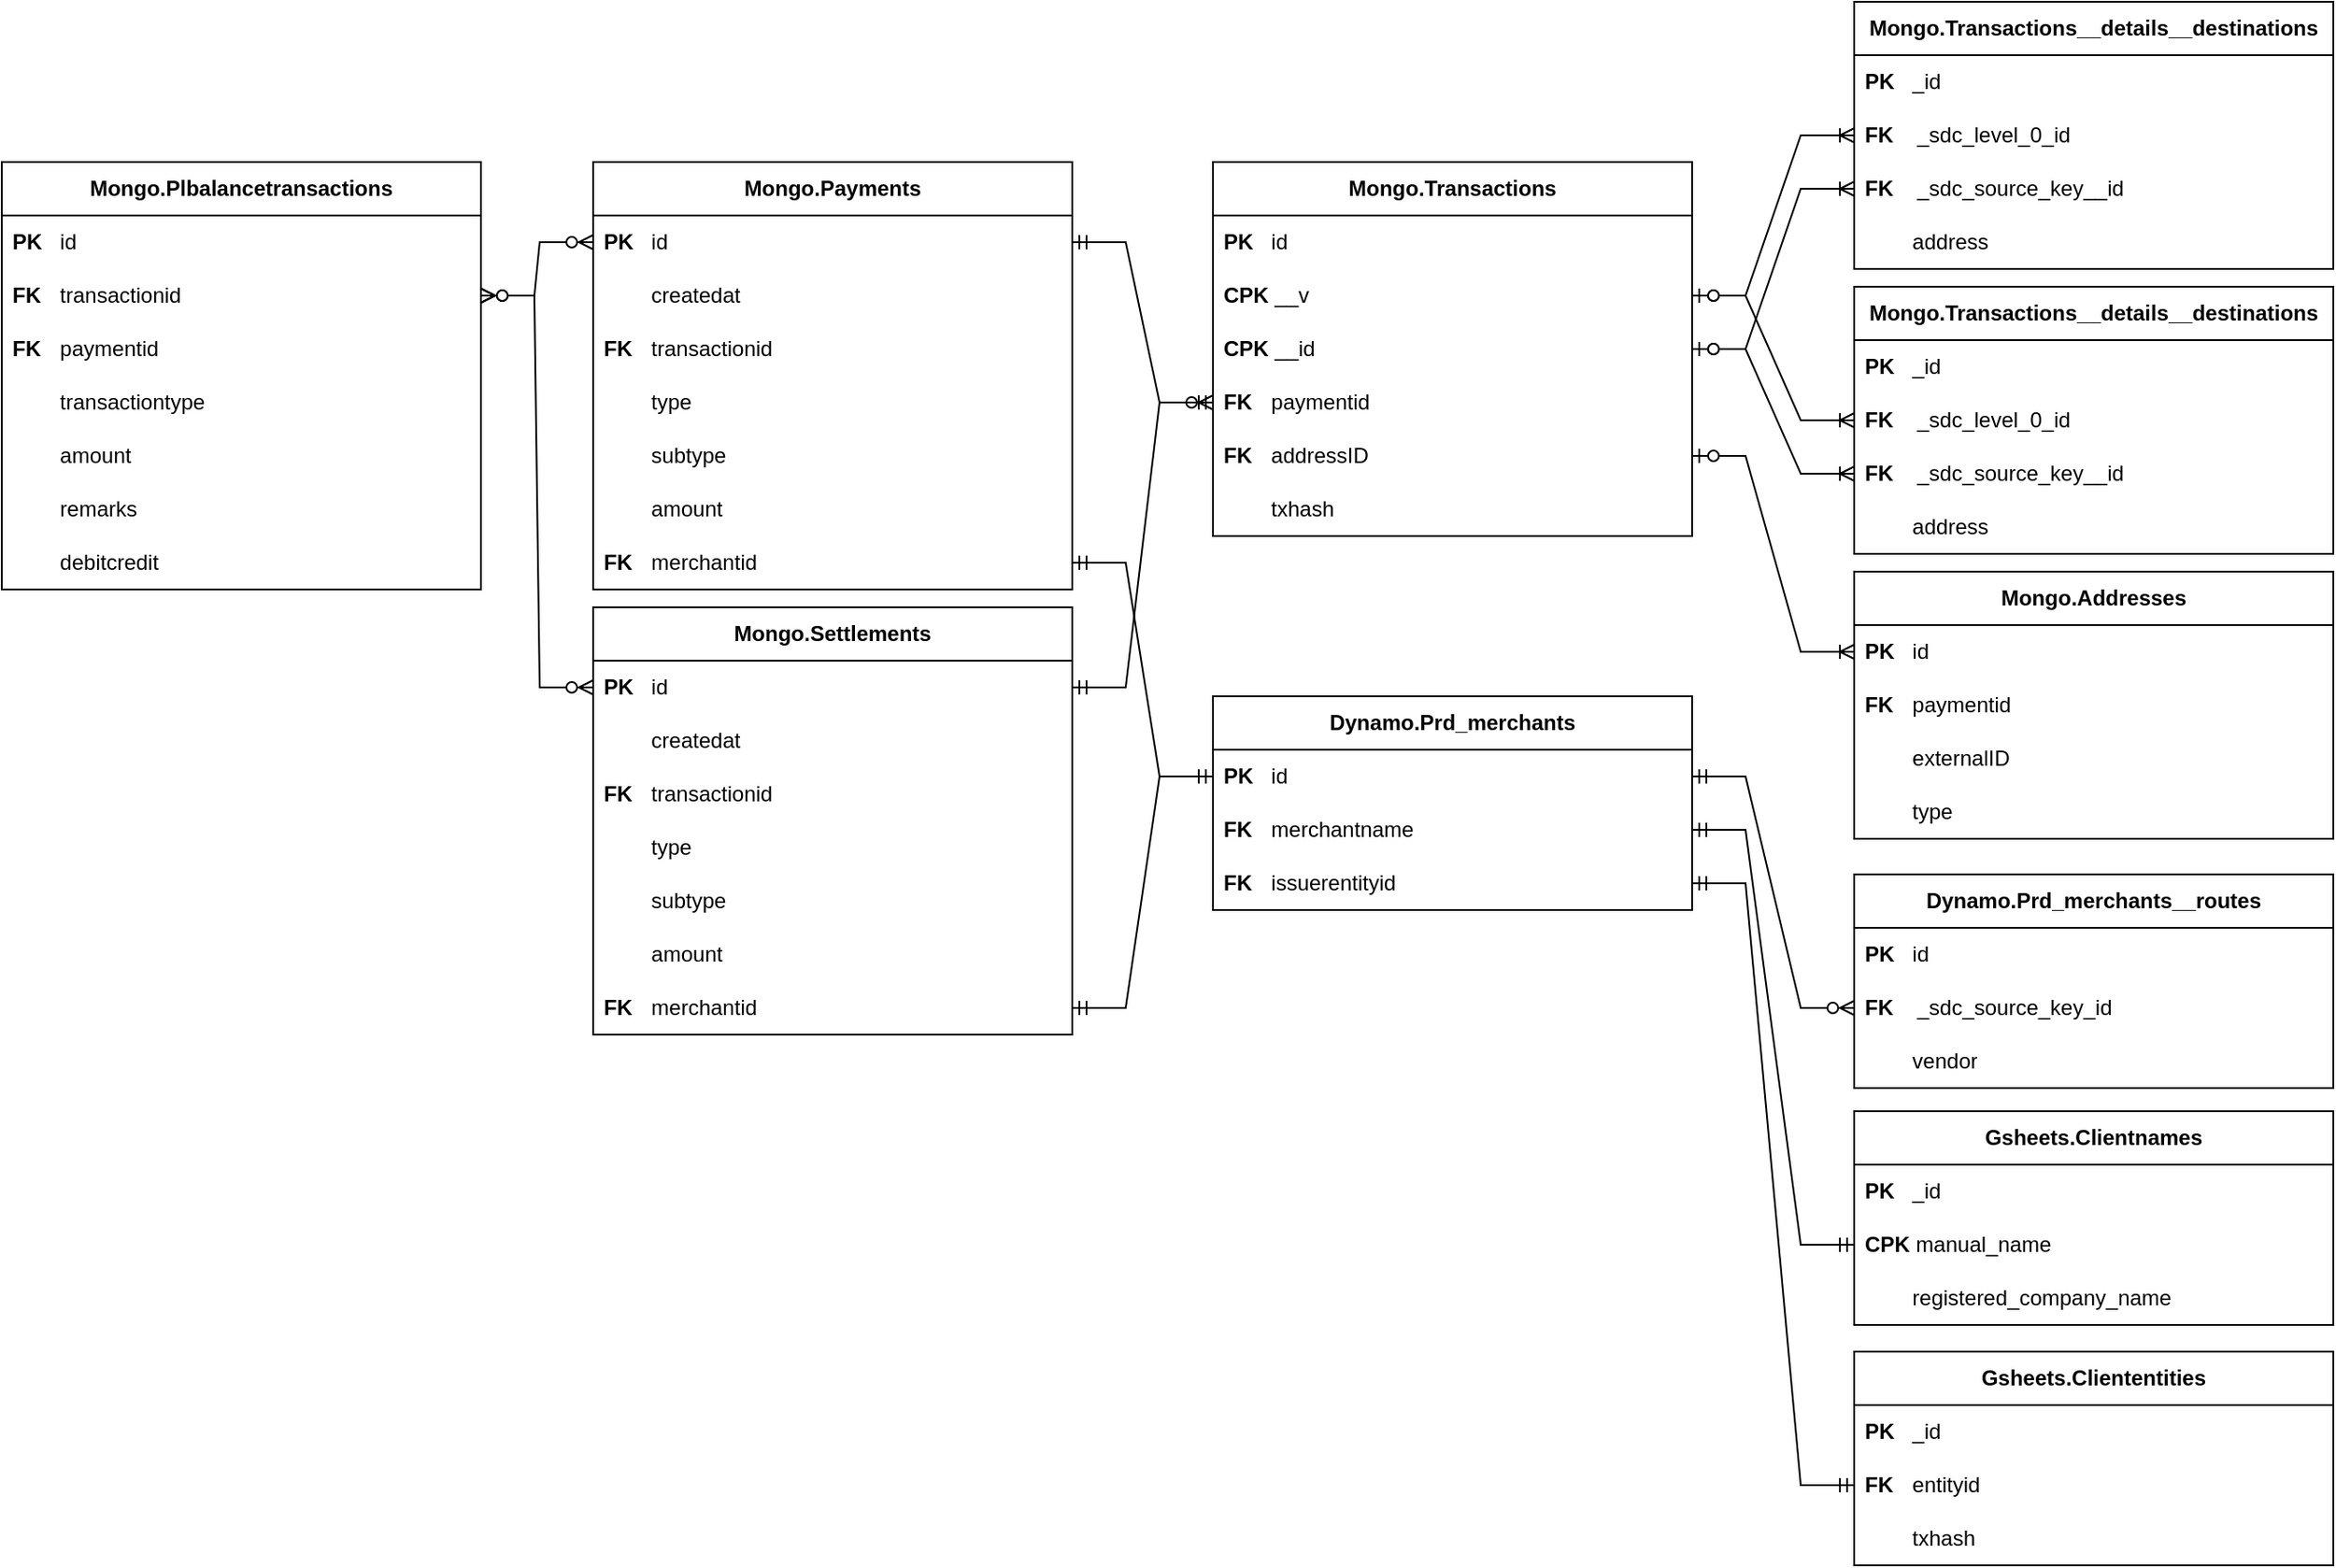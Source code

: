 <mxfile version="21.6.8" type="github">
  <diagram id="R2lEEEUBdFMjLlhIrx00" name="Page-1">
    <mxGraphModel dx="584" dy="830" grid="1" gridSize="10" guides="1" tooltips="1" connect="1" arrows="1" fold="1" page="1" pageScale="1" pageWidth="850" pageHeight="1100" math="0" shadow="0" extFonts="Permanent Marker^https://fonts.googleapis.com/css?family=Permanent+Marker">
      <root>
        <mxCell id="0" />
        <mxCell id="1" parent="0" />
        <mxCell id="yTVPJnO3fjhA-Ieh83C9-1" value="&lt;b style=&quot;border-color: var(--border-color);&quot;&gt;&lt;b style=&quot;border-color: var(--border-color);&quot;&gt;Mongo&lt;/b&gt;.Settlements&lt;/b&gt;" style="swimlane;fontStyle=0;childLayout=stackLayout;horizontal=1;startSize=30;horizontalStack=0;resizeParent=1;resizeParentMax=0;resizeLast=0;collapsible=1;marginBottom=0;whiteSpace=wrap;html=1;" vertex="1" parent="1">
          <mxGeometry x="1202" y="380" width="269" height="240" as="geometry" />
        </mxCell>
        <mxCell id="yTVPJnO3fjhA-Ieh83C9-2" value="&lt;b&gt;PK&lt;/b&gt;&lt;span style=&quot;white-space: pre;&quot;&gt;&#x9;&lt;/span&gt;id" style="text;strokeColor=none;fillColor=none;align=left;verticalAlign=middle;spacingLeft=4;spacingRight=4;overflow=hidden;points=[[0,0.5],[1,0.5]];portConstraint=eastwest;rotatable=0;whiteSpace=wrap;html=1;" vertex="1" parent="yTVPJnO3fjhA-Ieh83C9-1">
          <mxGeometry y="30" width="269" height="30" as="geometry" />
        </mxCell>
        <mxCell id="yTVPJnO3fjhA-Ieh83C9-3" value="&lt;span style=&quot;white-space: pre;&quot;&gt;&#x9;&lt;/span&gt;createdat" style="text;strokeColor=none;fillColor=none;align=left;verticalAlign=middle;spacingLeft=4;spacingRight=4;overflow=hidden;points=[[0,0.5],[1,0.5]];portConstraint=eastwest;rotatable=0;whiteSpace=wrap;html=1;" vertex="1" parent="yTVPJnO3fjhA-Ieh83C9-1">
          <mxGeometry y="60" width="269" height="30" as="geometry" />
        </mxCell>
        <mxCell id="yTVPJnO3fjhA-Ieh83C9-4" value="&lt;b&gt;FK&lt;/b&gt;&lt;span style=&quot;font-weight: bold; white-space: pre;&quot;&gt;&#x9;&lt;/span&gt;transactionid" style="text;strokeColor=none;fillColor=none;align=left;verticalAlign=middle;spacingLeft=4;spacingRight=4;overflow=hidden;points=[[0,0.5],[1,0.5]];portConstraint=eastwest;rotatable=0;whiteSpace=wrap;html=1;" vertex="1" parent="yTVPJnO3fjhA-Ieh83C9-1">
          <mxGeometry y="90" width="269" height="30" as="geometry" />
        </mxCell>
        <mxCell id="yTVPJnO3fjhA-Ieh83C9-5" value="&lt;span style=&quot;white-space: pre;&quot;&gt;&#x9;&lt;/span&gt;type" style="text;strokeColor=none;fillColor=none;align=left;verticalAlign=middle;spacingLeft=4;spacingRight=4;overflow=hidden;points=[[0,0.5],[1,0.5]];portConstraint=eastwest;rotatable=0;whiteSpace=wrap;html=1;" vertex="1" parent="yTVPJnO3fjhA-Ieh83C9-1">
          <mxGeometry y="120" width="269" height="30" as="geometry" />
        </mxCell>
        <mxCell id="yTVPJnO3fjhA-Ieh83C9-6" value="&lt;span style=&quot;white-space: pre;&quot;&gt;&#x9;&lt;/span&gt;subtype" style="text;strokeColor=none;fillColor=none;align=left;verticalAlign=middle;spacingLeft=4;spacingRight=4;overflow=hidden;points=[[0,0.5],[1,0.5]];portConstraint=eastwest;rotatable=0;whiteSpace=wrap;html=1;" vertex="1" parent="yTVPJnO3fjhA-Ieh83C9-1">
          <mxGeometry y="150" width="269" height="30" as="geometry" />
        </mxCell>
        <mxCell id="yTVPJnO3fjhA-Ieh83C9-7" value="&lt;span style=&quot;white-space: pre;&quot;&gt;&#x9;&lt;/span&gt;amount" style="text;strokeColor=none;fillColor=none;align=left;verticalAlign=middle;spacingLeft=4;spacingRight=4;overflow=hidden;points=[[0,0.5],[1,0.5]];portConstraint=eastwest;rotatable=0;whiteSpace=wrap;html=1;" vertex="1" parent="yTVPJnO3fjhA-Ieh83C9-1">
          <mxGeometry y="180" width="269" height="30" as="geometry" />
        </mxCell>
        <mxCell id="yTVPJnO3fjhA-Ieh83C9-8" value="&lt;b style=&quot;border-color: var(--border-color);&quot;&gt;FK&lt;span style=&quot;white-space: pre;&quot;&gt;&#x9;&lt;/span&gt;&lt;/b&gt;merchantid" style="text;strokeColor=none;fillColor=none;align=left;verticalAlign=middle;spacingLeft=4;spacingRight=4;overflow=hidden;points=[[0,0.5],[1,0.5]];portConstraint=eastwest;rotatable=0;whiteSpace=wrap;html=1;" vertex="1" parent="yTVPJnO3fjhA-Ieh83C9-1">
          <mxGeometry y="210" width="269" height="30" as="geometry" />
        </mxCell>
        <mxCell id="yTVPJnO3fjhA-Ieh83C9-9" value="&lt;b style=&quot;border-color: var(--border-color);&quot;&gt;&lt;b style=&quot;border-color: var(--border-color);&quot;&gt;Mongo&lt;/b&gt;.Payments&lt;/b&gt;" style="swimlane;fontStyle=0;childLayout=stackLayout;horizontal=1;startSize=30;horizontalStack=0;resizeParent=1;resizeParentMax=0;resizeLast=0;collapsible=1;marginBottom=0;whiteSpace=wrap;html=1;" vertex="1" parent="1">
          <mxGeometry x="1202" y="130" width="269" height="240" as="geometry" />
        </mxCell>
        <mxCell id="yTVPJnO3fjhA-Ieh83C9-10" value="&lt;b&gt;PK&lt;/b&gt;&lt;span style=&quot;white-space: pre;&quot;&gt;&#x9;&lt;/span&gt;id" style="text;strokeColor=none;fillColor=none;align=left;verticalAlign=middle;spacingLeft=4;spacingRight=4;overflow=hidden;points=[[0,0.5],[1,0.5]];portConstraint=eastwest;rotatable=0;whiteSpace=wrap;html=1;" vertex="1" parent="yTVPJnO3fjhA-Ieh83C9-9">
          <mxGeometry y="30" width="269" height="30" as="geometry" />
        </mxCell>
        <mxCell id="yTVPJnO3fjhA-Ieh83C9-11" value="&lt;span style=&quot;white-space: pre;&quot;&gt;&#x9;&lt;/span&gt;createdat" style="text;strokeColor=none;fillColor=none;align=left;verticalAlign=middle;spacingLeft=4;spacingRight=4;overflow=hidden;points=[[0,0.5],[1,0.5]];portConstraint=eastwest;rotatable=0;whiteSpace=wrap;html=1;" vertex="1" parent="yTVPJnO3fjhA-Ieh83C9-9">
          <mxGeometry y="60" width="269" height="30" as="geometry" />
        </mxCell>
        <mxCell id="yTVPJnO3fjhA-Ieh83C9-12" value="&lt;b&gt;FK&lt;/b&gt;&lt;span style=&quot;font-weight: bold; white-space: pre;&quot;&gt;&#x9;&lt;/span&gt;transactionid" style="text;strokeColor=none;fillColor=none;align=left;verticalAlign=middle;spacingLeft=4;spacingRight=4;overflow=hidden;points=[[0,0.5],[1,0.5]];portConstraint=eastwest;rotatable=0;whiteSpace=wrap;html=1;" vertex="1" parent="yTVPJnO3fjhA-Ieh83C9-9">
          <mxGeometry y="90" width="269" height="30" as="geometry" />
        </mxCell>
        <mxCell id="yTVPJnO3fjhA-Ieh83C9-13" value="&lt;span style=&quot;white-space: pre;&quot;&gt;&#x9;&lt;/span&gt;type" style="text;strokeColor=none;fillColor=none;align=left;verticalAlign=middle;spacingLeft=4;spacingRight=4;overflow=hidden;points=[[0,0.5],[1,0.5]];portConstraint=eastwest;rotatable=0;whiteSpace=wrap;html=1;" vertex="1" parent="yTVPJnO3fjhA-Ieh83C9-9">
          <mxGeometry y="120" width="269" height="30" as="geometry" />
        </mxCell>
        <mxCell id="yTVPJnO3fjhA-Ieh83C9-14" value="&lt;span style=&quot;white-space: pre;&quot;&gt;&#x9;&lt;/span&gt;subtype" style="text;strokeColor=none;fillColor=none;align=left;verticalAlign=middle;spacingLeft=4;spacingRight=4;overflow=hidden;points=[[0,0.5],[1,0.5]];portConstraint=eastwest;rotatable=0;whiteSpace=wrap;html=1;" vertex="1" parent="yTVPJnO3fjhA-Ieh83C9-9">
          <mxGeometry y="150" width="269" height="30" as="geometry" />
        </mxCell>
        <mxCell id="yTVPJnO3fjhA-Ieh83C9-15" value="&lt;span style=&quot;white-space: pre;&quot;&gt;&#x9;&lt;/span&gt;amount" style="text;strokeColor=none;fillColor=none;align=left;verticalAlign=middle;spacingLeft=4;spacingRight=4;overflow=hidden;points=[[0,0.5],[1,0.5]];portConstraint=eastwest;rotatable=0;whiteSpace=wrap;html=1;" vertex="1" parent="yTVPJnO3fjhA-Ieh83C9-9">
          <mxGeometry y="180" width="269" height="30" as="geometry" />
        </mxCell>
        <mxCell id="yTVPJnO3fjhA-Ieh83C9-16" value="&lt;b&gt;FK&lt;span style=&quot;white-space: pre;&quot;&gt;&#x9;&lt;/span&gt;&lt;/b&gt;merchantid" style="text;strokeColor=none;fillColor=none;align=left;verticalAlign=middle;spacingLeft=4;spacingRight=4;overflow=hidden;points=[[0,0.5],[1,0.5]];portConstraint=eastwest;rotatable=0;whiteSpace=wrap;html=1;" vertex="1" parent="yTVPJnO3fjhA-Ieh83C9-9">
          <mxGeometry y="210" width="269" height="30" as="geometry" />
        </mxCell>
        <mxCell id="yTVPJnO3fjhA-Ieh83C9-17" value="&lt;b style=&quot;border-color: var(--border-color);&quot;&gt;&lt;b style=&quot;border-color: var(--border-color);&quot;&gt;Mongo&lt;/b&gt;.Transactions&lt;/b&gt;" style="swimlane;fontStyle=0;childLayout=stackLayout;horizontal=1;startSize=30;horizontalStack=0;resizeParent=1;resizeParentMax=0;resizeLast=0;collapsible=1;marginBottom=0;whiteSpace=wrap;html=1;" vertex="1" parent="1">
          <mxGeometry x="1550" y="130" width="269" height="210" as="geometry" />
        </mxCell>
        <mxCell id="yTVPJnO3fjhA-Ieh83C9-18" value="&lt;b&gt;PK&lt;/b&gt;&lt;span style=&quot;white-space: pre;&quot;&gt;&#x9;&lt;/span&gt;id" style="text;strokeColor=none;fillColor=none;align=left;verticalAlign=middle;spacingLeft=4;spacingRight=4;overflow=hidden;points=[[0,0.5],[1,0.5]];portConstraint=eastwest;rotatable=0;whiteSpace=wrap;html=1;" vertex="1" parent="yTVPJnO3fjhA-Ieh83C9-17">
          <mxGeometry y="30" width="269" height="30" as="geometry" />
        </mxCell>
        <mxCell id="yTVPJnO3fjhA-Ieh83C9-19" value="&lt;b&gt;CPK&amp;nbsp;&lt;/b&gt;__v" style="text;strokeColor=none;fillColor=none;align=left;verticalAlign=middle;spacingLeft=4;spacingRight=4;overflow=hidden;points=[[0,0.5],[1,0.5]];portConstraint=eastwest;rotatable=0;whiteSpace=wrap;html=1;" vertex="1" parent="yTVPJnO3fjhA-Ieh83C9-17">
          <mxGeometry y="60" width="269" height="30" as="geometry" />
        </mxCell>
        <mxCell id="yTVPJnO3fjhA-Ieh83C9-20" value="&lt;b&gt;CPK&amp;nbsp;&lt;/b&gt;__id" style="text;strokeColor=none;fillColor=none;align=left;verticalAlign=middle;spacingLeft=4;spacingRight=4;overflow=hidden;points=[[0,0.5],[1,0.5]];portConstraint=eastwest;rotatable=0;whiteSpace=wrap;html=1;" vertex="1" parent="yTVPJnO3fjhA-Ieh83C9-17">
          <mxGeometry y="90" width="269" height="30" as="geometry" />
        </mxCell>
        <mxCell id="yTVPJnO3fjhA-Ieh83C9-21" value="&lt;b&gt;FK&lt;/b&gt;&lt;span style=&quot;font-weight: bold; white-space: pre;&quot;&gt;&#x9;&lt;/span&gt;paymentid" style="text;strokeColor=none;fillColor=none;align=left;verticalAlign=middle;spacingLeft=4;spacingRight=4;overflow=hidden;points=[[0,0.5],[1,0.5]];portConstraint=eastwest;rotatable=0;whiteSpace=wrap;html=1;" vertex="1" parent="yTVPJnO3fjhA-Ieh83C9-17">
          <mxGeometry y="120" width="269" height="30" as="geometry" />
        </mxCell>
        <mxCell id="yTVPJnO3fjhA-Ieh83C9-22" value="&lt;b&gt;FK&lt;/b&gt;&lt;span style=&quot;white-space: pre;&quot;&gt;&#x9;&lt;/span&gt;addressID" style="text;strokeColor=none;fillColor=none;align=left;verticalAlign=middle;spacingLeft=4;spacingRight=4;overflow=hidden;points=[[0,0.5],[1,0.5]];portConstraint=eastwest;rotatable=0;whiteSpace=wrap;html=1;" vertex="1" parent="yTVPJnO3fjhA-Ieh83C9-17">
          <mxGeometry y="150" width="269" height="30" as="geometry" />
        </mxCell>
        <mxCell id="yTVPJnO3fjhA-Ieh83C9-23" value="&lt;span style=&quot;white-space: pre;&quot;&gt;&#x9;&lt;/span&gt;txhash" style="text;strokeColor=none;fillColor=none;align=left;verticalAlign=middle;spacingLeft=4;spacingRight=4;overflow=hidden;points=[[0,0.5],[1,0.5]];portConstraint=eastwest;rotatable=0;whiteSpace=wrap;html=1;" vertex="1" parent="yTVPJnO3fjhA-Ieh83C9-17">
          <mxGeometry y="180" width="269" height="30" as="geometry" />
        </mxCell>
        <mxCell id="yTVPJnO3fjhA-Ieh83C9-24" value="&lt;b style=&quot;border-color: var(--border-color);&quot;&gt;&lt;b style=&quot;border-color: var(--border-color);&quot;&gt;Mongo&lt;/b&gt;.Addresses&lt;/b&gt;" style="swimlane;fontStyle=0;childLayout=stackLayout;horizontal=1;startSize=30;horizontalStack=0;resizeParent=1;resizeParentMax=0;resizeLast=0;collapsible=1;marginBottom=0;whiteSpace=wrap;html=1;" vertex="1" parent="1">
          <mxGeometry x="1910" y="360" width="269" height="150" as="geometry" />
        </mxCell>
        <mxCell id="yTVPJnO3fjhA-Ieh83C9-25" value="&lt;b&gt;PK&lt;/b&gt;&lt;span style=&quot;white-space: pre;&quot;&gt;&#x9;&lt;/span&gt;id" style="text;strokeColor=none;fillColor=none;align=left;verticalAlign=middle;spacingLeft=4;spacingRight=4;overflow=hidden;points=[[0,0.5],[1,0.5]];portConstraint=eastwest;rotatable=0;whiteSpace=wrap;html=1;" vertex="1" parent="yTVPJnO3fjhA-Ieh83C9-24">
          <mxGeometry y="30" width="269" height="30" as="geometry" />
        </mxCell>
        <mxCell id="yTVPJnO3fjhA-Ieh83C9-26" value="&lt;b&gt;FK&lt;/b&gt;&lt;span style=&quot;font-weight: bold; white-space: pre;&quot;&gt;&#x9;&lt;/span&gt;paymentid" style="text;strokeColor=none;fillColor=none;align=left;verticalAlign=middle;spacingLeft=4;spacingRight=4;overflow=hidden;points=[[0,0.5],[1,0.5]];portConstraint=eastwest;rotatable=0;whiteSpace=wrap;html=1;" vertex="1" parent="yTVPJnO3fjhA-Ieh83C9-24">
          <mxGeometry y="60" width="269" height="30" as="geometry" />
        </mxCell>
        <mxCell id="yTVPJnO3fjhA-Ieh83C9-27" value="&lt;span style=&quot;white-space: pre;&quot;&gt;&#x9;&lt;/span&gt;externalID" style="text;strokeColor=none;fillColor=none;align=left;verticalAlign=middle;spacingLeft=4;spacingRight=4;overflow=hidden;points=[[0,0.5],[1,0.5]];portConstraint=eastwest;rotatable=0;whiteSpace=wrap;html=1;" vertex="1" parent="yTVPJnO3fjhA-Ieh83C9-24">
          <mxGeometry y="90" width="269" height="30" as="geometry" />
        </mxCell>
        <mxCell id="yTVPJnO3fjhA-Ieh83C9-28" value="&lt;span style=&quot;white-space: pre;&quot;&gt;&#x9;&lt;/span&gt;type" style="text;strokeColor=none;fillColor=none;align=left;verticalAlign=middle;spacingLeft=4;spacingRight=4;overflow=hidden;points=[[0,0.5],[1,0.5]];portConstraint=eastwest;rotatable=0;whiteSpace=wrap;html=1;" vertex="1" parent="yTVPJnO3fjhA-Ieh83C9-24">
          <mxGeometry y="120" width="269" height="30" as="geometry" />
        </mxCell>
        <mxCell id="yTVPJnO3fjhA-Ieh83C9-29" value="&lt;b style=&quot;border-color: var(--border-color);&quot;&gt;&lt;b style=&quot;border-color: var(--border-color);&quot;&gt;Mongo&lt;/b&gt;.Transactions__details__destinations&lt;/b&gt;" style="swimlane;fontStyle=0;childLayout=stackLayout;horizontal=1;startSize=30;horizontalStack=0;resizeParent=1;resizeParentMax=0;resizeLast=0;collapsible=1;marginBottom=0;whiteSpace=wrap;html=1;" vertex="1" parent="1">
          <mxGeometry x="1910" y="40" width="269" height="150" as="geometry" />
        </mxCell>
        <mxCell id="yTVPJnO3fjhA-Ieh83C9-30" value="&lt;b&gt;PK&lt;/b&gt;&lt;span style=&quot;white-space: pre;&quot;&gt;&#x9;&lt;/span&gt;_id" style="text;strokeColor=none;fillColor=none;align=left;verticalAlign=middle;spacingLeft=4;spacingRight=4;overflow=hidden;points=[[0,0.5],[1,0.5]];portConstraint=eastwest;rotatable=0;whiteSpace=wrap;html=1;" vertex="1" parent="yTVPJnO3fjhA-Ieh83C9-29">
          <mxGeometry y="30" width="269" height="30" as="geometry" />
        </mxCell>
        <mxCell id="yTVPJnO3fjhA-Ieh83C9-31" value="&lt;b&gt;FK&lt;/b&gt;&lt;span style=&quot;font-weight: bold;&quot;&gt;&lt;span style=&quot;white-space: pre;&quot;&gt;&amp;nbsp;&amp;nbsp;&amp;nbsp;&amp;nbsp;&lt;/span&gt;&lt;/span&gt;_sdc_level_0_id" style="text;strokeColor=none;fillColor=none;align=left;verticalAlign=middle;spacingLeft=4;spacingRight=4;overflow=hidden;points=[[0,0.5],[1,0.5]];portConstraint=eastwest;rotatable=0;whiteSpace=wrap;html=1;" vertex="1" parent="yTVPJnO3fjhA-Ieh83C9-29">
          <mxGeometry y="60" width="269" height="30" as="geometry" />
        </mxCell>
        <mxCell id="yTVPJnO3fjhA-Ieh83C9-32" value="&lt;b&gt;FK&lt;/b&gt;&lt;span style=&quot;font-weight: bold;&quot;&gt;&lt;span style=&quot;&quot;&gt;&amp;nbsp;&amp;nbsp;&amp;nbsp;&amp;nbsp;&lt;/span&gt;&lt;/span&gt;_sdc_source_key__id" style="text;strokeColor=none;fillColor=none;align=left;verticalAlign=middle;spacingLeft=4;spacingRight=4;overflow=hidden;points=[[0,0.5],[1,0.5]];portConstraint=eastwest;rotatable=0;whiteSpace=wrap;html=1;" vertex="1" parent="yTVPJnO3fjhA-Ieh83C9-29">
          <mxGeometry y="90" width="269" height="30" as="geometry" />
        </mxCell>
        <mxCell id="yTVPJnO3fjhA-Ieh83C9-33" value="&lt;span style=&quot;white-space: pre;&quot;&gt;&#x9;&lt;/span&gt;address" style="text;strokeColor=none;fillColor=none;align=left;verticalAlign=middle;spacingLeft=4;spacingRight=4;overflow=hidden;points=[[0,0.5],[1,0.5]];portConstraint=eastwest;rotatable=0;whiteSpace=wrap;html=1;" vertex="1" parent="yTVPJnO3fjhA-Ieh83C9-29">
          <mxGeometry y="120" width="269" height="30" as="geometry" />
        </mxCell>
        <mxCell id="yTVPJnO3fjhA-Ieh83C9-34" value="&lt;b style=&quot;border-color: var(--border-color);&quot;&gt;Dynamo.Prd_merchants&lt;/b&gt;" style="swimlane;fontStyle=0;childLayout=stackLayout;horizontal=1;startSize=30;horizontalStack=0;resizeParent=1;resizeParentMax=0;resizeLast=0;collapsible=1;marginBottom=0;whiteSpace=wrap;html=1;" vertex="1" parent="1">
          <mxGeometry x="1550" y="430" width="269" height="120" as="geometry" />
        </mxCell>
        <mxCell id="yTVPJnO3fjhA-Ieh83C9-35" value="&lt;b&gt;PK&lt;/b&gt;&lt;span style=&quot;white-space: pre;&quot;&gt;&#x9;&lt;/span&gt;id" style="text;strokeColor=none;fillColor=none;align=left;verticalAlign=middle;spacingLeft=4;spacingRight=4;overflow=hidden;points=[[0,0.5],[1,0.5]];portConstraint=eastwest;rotatable=0;whiteSpace=wrap;html=1;" vertex="1" parent="yTVPJnO3fjhA-Ieh83C9-34">
          <mxGeometry y="30" width="269" height="30" as="geometry" />
        </mxCell>
        <mxCell id="yTVPJnO3fjhA-Ieh83C9-36" value="&lt;b&gt;FK&lt;/b&gt;&lt;span style=&quot;white-space: pre;&quot;&gt;&#x9;&lt;/span&gt;merchantname" style="text;strokeColor=none;fillColor=none;align=left;verticalAlign=middle;spacingLeft=4;spacingRight=4;overflow=hidden;points=[[0,0.5],[1,0.5]];portConstraint=eastwest;rotatable=0;whiteSpace=wrap;html=1;" vertex="1" parent="yTVPJnO3fjhA-Ieh83C9-34">
          <mxGeometry y="60" width="269" height="30" as="geometry" />
        </mxCell>
        <mxCell id="yTVPJnO3fjhA-Ieh83C9-37" value="&lt;b&gt;FK&lt;/b&gt;&lt;span style=&quot;white-space: pre;&quot;&gt;&#x9;&lt;/span&gt;issuerentityid" style="text;strokeColor=none;fillColor=none;align=left;verticalAlign=middle;spacingLeft=4;spacingRight=4;overflow=hidden;points=[[0,0.5],[1,0.5]];portConstraint=eastwest;rotatable=0;whiteSpace=wrap;html=1;" vertex="1" parent="yTVPJnO3fjhA-Ieh83C9-34">
          <mxGeometry y="90" width="269" height="30" as="geometry" />
        </mxCell>
        <mxCell id="yTVPJnO3fjhA-Ieh83C9-38" value="&lt;b&gt;Dynamo.Prd_merchants__routes&lt;/b&gt;" style="swimlane;fontStyle=0;childLayout=stackLayout;horizontal=1;startSize=30;horizontalStack=0;resizeParent=1;resizeParentMax=0;resizeLast=0;collapsible=1;marginBottom=0;whiteSpace=wrap;html=1;" vertex="1" parent="1">
          <mxGeometry x="1910" y="530" width="269" height="120" as="geometry" />
        </mxCell>
        <mxCell id="yTVPJnO3fjhA-Ieh83C9-39" value="&lt;b&gt;PK&lt;/b&gt;&lt;span style=&quot;white-space: pre;&quot;&gt;&#x9;&lt;/span&gt;id" style="text;strokeColor=none;fillColor=none;align=left;verticalAlign=middle;spacingLeft=4;spacingRight=4;overflow=hidden;points=[[0,0.5],[1,0.5]];portConstraint=eastwest;rotatable=0;whiteSpace=wrap;html=1;" vertex="1" parent="yTVPJnO3fjhA-Ieh83C9-38">
          <mxGeometry y="30" width="269" height="30" as="geometry" />
        </mxCell>
        <mxCell id="yTVPJnO3fjhA-Ieh83C9-40" value="&lt;b&gt;FK&lt;/b&gt;&lt;span style=&quot;font-weight: bold;&quot;&gt;&lt;span style=&quot;white-space: pre;&quot;&gt;&amp;nbsp;&amp;nbsp;&amp;nbsp;&amp;nbsp;&lt;/span&gt;&lt;/span&gt;_sdc_source_key_id" style="text;strokeColor=none;fillColor=none;align=left;verticalAlign=middle;spacingLeft=4;spacingRight=4;overflow=hidden;points=[[0,0.5],[1,0.5]];portConstraint=eastwest;rotatable=0;whiteSpace=wrap;html=1;" vertex="1" parent="yTVPJnO3fjhA-Ieh83C9-38">
          <mxGeometry y="60" width="269" height="30" as="geometry" />
        </mxCell>
        <mxCell id="yTVPJnO3fjhA-Ieh83C9-41" value="&lt;span style=&quot;white-space: pre;&quot;&gt;&#x9;&lt;/span&gt;vendor" style="text;strokeColor=none;fillColor=none;align=left;verticalAlign=middle;spacingLeft=4;spacingRight=4;overflow=hidden;points=[[0,0.5],[1,0.5]];portConstraint=eastwest;rotatable=0;whiteSpace=wrap;html=1;" vertex="1" parent="yTVPJnO3fjhA-Ieh83C9-38">
          <mxGeometry y="90" width="269" height="30" as="geometry" />
        </mxCell>
        <mxCell id="yTVPJnO3fjhA-Ieh83C9-42" value="&lt;b style=&quot;border-color: var(--border-color);&quot;&gt;Gsheets.Cliententities&lt;/b&gt;" style="swimlane;fontStyle=0;childLayout=stackLayout;horizontal=1;startSize=30;horizontalStack=0;resizeParent=1;resizeParentMax=0;resizeLast=0;collapsible=1;marginBottom=0;whiteSpace=wrap;html=1;" vertex="1" parent="1">
          <mxGeometry x="1910" y="798" width="269" height="120" as="geometry" />
        </mxCell>
        <mxCell id="yTVPJnO3fjhA-Ieh83C9-43" value="&lt;b&gt;PK&lt;/b&gt;&lt;span style=&quot;white-space: pre;&quot;&gt;&#x9;&lt;/span&gt;_id" style="text;strokeColor=none;fillColor=none;align=left;verticalAlign=middle;spacingLeft=4;spacingRight=4;overflow=hidden;points=[[0,0.5],[1,0.5]];portConstraint=eastwest;rotatable=0;whiteSpace=wrap;html=1;" vertex="1" parent="yTVPJnO3fjhA-Ieh83C9-42">
          <mxGeometry y="30" width="269" height="30" as="geometry" />
        </mxCell>
        <mxCell id="yTVPJnO3fjhA-Ieh83C9-44" value="&lt;b&gt;FK&lt;span style=&quot;white-space: pre;&quot;&gt;&#x9;&lt;/span&gt;&lt;/b&gt;entityid" style="text;strokeColor=none;fillColor=none;align=left;verticalAlign=middle;spacingLeft=4;spacingRight=4;overflow=hidden;points=[[0,0.5],[1,0.5]];portConstraint=eastwest;rotatable=0;whiteSpace=wrap;html=1;" vertex="1" parent="yTVPJnO3fjhA-Ieh83C9-42">
          <mxGeometry y="60" width="269" height="30" as="geometry" />
        </mxCell>
        <mxCell id="yTVPJnO3fjhA-Ieh83C9-45" value="&lt;span style=&quot;white-space: pre;&quot;&gt;&#x9;&lt;/span&gt;txhash" style="text;strokeColor=none;fillColor=none;align=left;verticalAlign=middle;spacingLeft=4;spacingRight=4;overflow=hidden;points=[[0,0.5],[1,0.5]];portConstraint=eastwest;rotatable=0;whiteSpace=wrap;html=1;" vertex="1" parent="yTVPJnO3fjhA-Ieh83C9-42">
          <mxGeometry y="90" width="269" height="30" as="geometry" />
        </mxCell>
        <mxCell id="yTVPJnO3fjhA-Ieh83C9-46" value="&lt;b&gt;Gsheets.Clientnames&lt;/b&gt;" style="swimlane;fontStyle=0;childLayout=stackLayout;horizontal=1;startSize=30;horizontalStack=0;resizeParent=1;resizeParentMax=0;resizeLast=0;collapsible=1;marginBottom=0;whiteSpace=wrap;html=1;" vertex="1" parent="1">
          <mxGeometry x="1910" y="663" width="269" height="120" as="geometry" />
        </mxCell>
        <mxCell id="yTVPJnO3fjhA-Ieh83C9-47" value="&lt;b&gt;PK&lt;/b&gt;&lt;span style=&quot;white-space: pre;&quot;&gt;&#x9;&lt;/span&gt;_id" style="text;strokeColor=none;fillColor=none;align=left;verticalAlign=middle;spacingLeft=4;spacingRight=4;overflow=hidden;points=[[0,0.5],[1,0.5]];portConstraint=eastwest;rotatable=0;whiteSpace=wrap;html=1;" vertex="1" parent="yTVPJnO3fjhA-Ieh83C9-46">
          <mxGeometry y="30" width="269" height="30" as="geometry" />
        </mxCell>
        <mxCell id="yTVPJnO3fjhA-Ieh83C9-48" value="&lt;b&gt;CPK&amp;nbsp;&lt;/b&gt;manual_name" style="text;strokeColor=none;fillColor=none;align=left;verticalAlign=middle;spacingLeft=4;spacingRight=4;overflow=hidden;points=[[0,0.5],[1,0.5]];portConstraint=eastwest;rotatable=0;whiteSpace=wrap;html=1;" vertex="1" parent="yTVPJnO3fjhA-Ieh83C9-46">
          <mxGeometry y="60" width="269" height="30" as="geometry" />
        </mxCell>
        <mxCell id="yTVPJnO3fjhA-Ieh83C9-49" value="&lt;span style=&quot;white-space: pre;&quot;&gt;&#x9;&lt;/span&gt;registered_company_name" style="text;strokeColor=none;fillColor=none;align=left;verticalAlign=middle;spacingLeft=4;spacingRight=4;overflow=hidden;points=[[0,0.5],[1,0.5]];portConstraint=eastwest;rotatable=0;whiteSpace=wrap;html=1;" vertex="1" parent="yTVPJnO3fjhA-Ieh83C9-46">
          <mxGeometry y="90" width="269" height="30" as="geometry" />
        </mxCell>
        <mxCell id="yTVPJnO3fjhA-Ieh83C9-50" value="" style="edgeStyle=entityRelationEdgeStyle;fontSize=12;html=1;endArrow=ERzeroToMany;startArrow=ERmandOne;rounded=0;exitX=1;exitY=0.5;exitDx=0;exitDy=0;entryX=0;entryY=0.5;entryDx=0;entryDy=0;" edge="1" parent="1" source="yTVPJnO3fjhA-Ieh83C9-10" target="yTVPJnO3fjhA-Ieh83C9-21">
          <mxGeometry width="100" height="100" relative="1" as="geometry">
            <mxPoint x="1741" y="400" as="sourcePoint" />
            <mxPoint x="1841" y="300" as="targetPoint" />
          </mxGeometry>
        </mxCell>
        <mxCell id="yTVPJnO3fjhA-Ieh83C9-51" value="" style="edgeStyle=entityRelationEdgeStyle;fontSize=12;html=1;endArrow=ERoneToMany;startArrow=ERzeroToOne;rounded=0;exitX=1;exitY=0.5;exitDx=0;exitDy=0;entryX=0;entryY=0.5;entryDx=0;entryDy=0;" edge="1" parent="1" source="yTVPJnO3fjhA-Ieh83C9-22" target="yTVPJnO3fjhA-Ieh83C9-25">
          <mxGeometry width="100" height="100" relative="1" as="geometry">
            <mxPoint x="1741" y="400" as="sourcePoint" />
            <mxPoint x="1841" y="300" as="targetPoint" />
            <Array as="points">
              <mxPoint x="1861" y="320" />
              <mxPoint x="1871" y="310" />
            </Array>
          </mxGeometry>
        </mxCell>
        <mxCell id="yTVPJnO3fjhA-Ieh83C9-52" value="" style="edgeStyle=entityRelationEdgeStyle;fontSize=12;html=1;endArrow=ERoneToMany;startArrow=ERzeroToOne;rounded=0;exitX=1;exitY=0.5;exitDx=0;exitDy=0;entryX=0;entryY=0.5;entryDx=0;entryDy=0;" edge="1" parent="1" source="yTVPJnO3fjhA-Ieh83C9-19" target="yTVPJnO3fjhA-Ieh83C9-31">
          <mxGeometry width="100" height="100" relative="1" as="geometry">
            <mxPoint x="1860" y="305" as="sourcePoint" />
            <mxPoint x="1921" y="355" as="targetPoint" />
            <Array as="points">
              <mxPoint x="1871" y="330" />
              <mxPoint x="1881" y="320" />
            </Array>
          </mxGeometry>
        </mxCell>
        <mxCell id="yTVPJnO3fjhA-Ieh83C9-53" value="" style="edgeStyle=entityRelationEdgeStyle;fontSize=12;html=1;endArrow=ERoneToMany;startArrow=ERzeroToOne;rounded=0;exitX=1;exitY=0.5;exitDx=0;exitDy=0;entryX=0;entryY=0.5;entryDx=0;entryDy=0;" edge="1" parent="1" source="yTVPJnO3fjhA-Ieh83C9-20" target="yTVPJnO3fjhA-Ieh83C9-32">
          <mxGeometry width="100" height="100" relative="1" as="geometry">
            <mxPoint x="1860" y="249.58" as="sourcePoint" />
            <mxPoint x="1921" y="249.58" as="targetPoint" />
            <Array as="points">
              <mxPoint x="1881" y="264.58" />
              <mxPoint x="1881" y="374.58" />
              <mxPoint x="1891" y="364.58" />
            </Array>
          </mxGeometry>
        </mxCell>
        <mxCell id="yTVPJnO3fjhA-Ieh83C9-54" value="" style="edgeStyle=entityRelationEdgeStyle;fontSize=12;html=1;endArrow=ERzeroToMany;startArrow=ERmandOne;rounded=0;exitX=1;exitY=0.5;exitDx=0;exitDy=0;entryX=0;entryY=0.5;entryDx=0;entryDy=0;" edge="1" parent="1" source="yTVPJnO3fjhA-Ieh83C9-35" target="yTVPJnO3fjhA-Ieh83C9-40">
          <mxGeometry width="100" height="100" relative="1" as="geometry">
            <mxPoint x="1761" y="640" as="sourcePoint" />
            <mxPoint x="1871" y="830" as="targetPoint" />
          </mxGeometry>
        </mxCell>
        <mxCell id="yTVPJnO3fjhA-Ieh83C9-55" value="" style="edgeStyle=entityRelationEdgeStyle;fontSize=12;html=1;endArrow=ERmandOne;startArrow=ERmandOne;rounded=0;entryX=0;entryY=0.5;entryDx=0;entryDy=0;exitX=1;exitY=0.5;exitDx=0;exitDy=0;" edge="1" parent="1" source="yTVPJnO3fjhA-Ieh83C9-37" target="yTVPJnO3fjhA-Ieh83C9-44">
          <mxGeometry width="100" height="100" relative="1" as="geometry">
            <mxPoint x="1751" y="720" as="sourcePoint" />
            <mxPoint x="1851" y="620" as="targetPoint" />
            <Array as="points">
              <mxPoint x="1871" y="760" />
              <mxPoint x="1891" y="910" />
              <mxPoint x="1851" y="885" />
            </Array>
          </mxGeometry>
        </mxCell>
        <mxCell id="yTVPJnO3fjhA-Ieh83C9-56" value="" style="edgeStyle=entityRelationEdgeStyle;fontSize=12;html=1;endArrow=ERmandOne;startArrow=ERmandOne;rounded=0;entryX=0;entryY=0.5;entryDx=0;entryDy=0;exitX=1;exitY=0.5;exitDx=0;exitDy=0;" edge="1" parent="1" source="yTVPJnO3fjhA-Ieh83C9-36" target="yTVPJnO3fjhA-Ieh83C9-48">
          <mxGeometry width="100" height="100" relative="1" as="geometry">
            <mxPoint x="1860" y="645" as="sourcePoint" />
            <mxPoint x="1921" y="758" as="targetPoint" />
          </mxGeometry>
        </mxCell>
        <mxCell id="yTVPJnO3fjhA-Ieh83C9-57" value="" style="edgeStyle=entityRelationEdgeStyle;fontSize=12;html=1;endArrow=ERmandOne;startArrow=ERmandOne;rounded=0;entryX=0;entryY=0.5;entryDx=0;entryDy=0;exitX=1;exitY=0.5;exitDx=0;exitDy=0;" edge="1" parent="1" source="yTVPJnO3fjhA-Ieh83C9-16" target="yTVPJnO3fjhA-Ieh83C9-35">
          <mxGeometry width="100" height="100" relative="1" as="geometry">
            <mxPoint x="1860" y="585" as="sourcePoint" />
            <mxPoint x="1941" y="723" as="targetPoint" />
          </mxGeometry>
        </mxCell>
        <mxCell id="yTVPJnO3fjhA-Ieh83C9-58" value="" style="edgeStyle=entityRelationEdgeStyle;fontSize=12;html=1;endArrow=ERmandOne;startArrow=ERmandOne;rounded=0;entryX=0;entryY=0.5;entryDx=0;entryDy=0;exitX=1;exitY=0.5;exitDx=0;exitDy=0;" edge="1" parent="1" source="yTVPJnO3fjhA-Ieh83C9-8" target="yTVPJnO3fjhA-Ieh83C9-35">
          <mxGeometry width="100" height="100" relative="1" as="geometry">
            <mxPoint x="1481" y="365" as="sourcePoint" />
            <mxPoint x="1591" y="555" as="targetPoint" />
          </mxGeometry>
        </mxCell>
        <mxCell id="yTVPJnO3fjhA-Ieh83C9-59" value="" style="edgeStyle=entityRelationEdgeStyle;fontSize=12;html=1;endArrow=ERmandOne;startArrow=ERmandOne;rounded=0;entryX=0;entryY=0.5;entryDx=0;entryDy=0;exitX=1;exitY=0.5;exitDx=0;exitDy=0;" edge="1" parent="1" source="yTVPJnO3fjhA-Ieh83C9-2" target="yTVPJnO3fjhA-Ieh83C9-21">
          <mxGeometry width="100" height="100" relative="1" as="geometry">
            <mxPoint x="1481" y="615" as="sourcePoint" />
            <mxPoint x="1591" y="555" as="targetPoint" />
          </mxGeometry>
        </mxCell>
        <mxCell id="yTVPJnO3fjhA-Ieh83C9-60" value="&lt;b style=&quot;border-color: var(--border-color);&quot;&gt;Mongo.Plbalancetransactions&lt;/b&gt;" style="swimlane;fontStyle=0;childLayout=stackLayout;horizontal=1;startSize=30;horizontalStack=0;resizeParent=1;resizeParentMax=0;resizeLast=0;collapsible=1;marginBottom=0;whiteSpace=wrap;html=1;" vertex="1" parent="1">
          <mxGeometry x="870" y="130" width="269" height="240" as="geometry" />
        </mxCell>
        <mxCell id="yTVPJnO3fjhA-Ieh83C9-61" value="&lt;b&gt;PK&lt;/b&gt;&lt;span style=&quot;white-space: pre;&quot;&gt;&#x9;&lt;/span&gt;id" style="text;strokeColor=none;fillColor=none;align=left;verticalAlign=middle;spacingLeft=4;spacingRight=4;overflow=hidden;points=[[0,0.5],[1,0.5]];portConstraint=eastwest;rotatable=0;whiteSpace=wrap;html=1;" vertex="1" parent="yTVPJnO3fjhA-Ieh83C9-60">
          <mxGeometry y="30" width="269" height="30" as="geometry" />
        </mxCell>
        <mxCell id="yTVPJnO3fjhA-Ieh83C9-62" value="&lt;b&gt;FK&lt;/b&gt;&lt;span style=&quot;font-weight: bold; white-space: pre;&quot;&gt;&#x9;&lt;/span&gt;transactionid" style="text;strokeColor=none;fillColor=none;align=left;verticalAlign=middle;spacingLeft=4;spacingRight=4;overflow=hidden;points=[[0,0.5],[1,0.5]];portConstraint=eastwest;rotatable=0;whiteSpace=wrap;html=1;" vertex="1" parent="yTVPJnO3fjhA-Ieh83C9-60">
          <mxGeometry y="60" width="269" height="30" as="geometry" />
        </mxCell>
        <mxCell id="yTVPJnO3fjhA-Ieh83C9-63" value="&lt;b&gt;FK&lt;/b&gt;&lt;span style=&quot;white-space: pre;&quot;&gt;&#x9;&lt;/span&gt;paymentid" style="text;strokeColor=none;fillColor=none;align=left;verticalAlign=middle;spacingLeft=4;spacingRight=4;overflow=hidden;points=[[0,0.5],[1,0.5]];portConstraint=eastwest;rotatable=0;whiteSpace=wrap;html=1;" vertex="1" parent="yTVPJnO3fjhA-Ieh83C9-60">
          <mxGeometry y="90" width="269" height="30" as="geometry" />
        </mxCell>
        <mxCell id="yTVPJnO3fjhA-Ieh83C9-64" value="&lt;span style=&quot;white-space: pre;&quot;&gt;&#x9;&lt;/span&gt;transactiontype" style="text;strokeColor=none;fillColor=none;align=left;verticalAlign=middle;spacingLeft=4;spacingRight=4;overflow=hidden;points=[[0,0.5],[1,0.5]];portConstraint=eastwest;rotatable=0;whiteSpace=wrap;html=1;" vertex="1" parent="yTVPJnO3fjhA-Ieh83C9-60">
          <mxGeometry y="120" width="269" height="30" as="geometry" />
        </mxCell>
        <mxCell id="yTVPJnO3fjhA-Ieh83C9-65" value="&lt;span style=&quot;white-space: pre;&quot;&gt;&#x9;&lt;/span&gt;amount" style="text;strokeColor=none;fillColor=none;align=left;verticalAlign=middle;spacingLeft=4;spacingRight=4;overflow=hidden;points=[[0,0.5],[1,0.5]];portConstraint=eastwest;rotatable=0;whiteSpace=wrap;html=1;" vertex="1" parent="yTVPJnO3fjhA-Ieh83C9-60">
          <mxGeometry y="150" width="269" height="30" as="geometry" />
        </mxCell>
        <mxCell id="yTVPJnO3fjhA-Ieh83C9-66" value="&#x9;&lt;span style=&quot;white-space: pre;&quot;&gt;&#x9;&lt;/span&gt;remarks" style="text;strokeColor=none;fillColor=none;align=left;verticalAlign=middle;spacingLeft=4;spacingRight=4;overflow=hidden;points=[[0,0.5],[1,0.5]];portConstraint=eastwest;rotatable=0;whiteSpace=wrap;html=1;" vertex="1" parent="yTVPJnO3fjhA-Ieh83C9-60">
          <mxGeometry y="180" width="269" height="30" as="geometry" />
        </mxCell>
        <mxCell id="yTVPJnO3fjhA-Ieh83C9-67" value="&lt;span style=&quot;white-space: pre;&quot;&gt;&#x9;&lt;/span&gt;debitcredit" style="text;strokeColor=none;fillColor=none;align=left;verticalAlign=middle;spacingLeft=4;spacingRight=4;overflow=hidden;points=[[0,0.5],[1,0.5]];portConstraint=eastwest;rotatable=0;whiteSpace=wrap;html=1;" vertex="1" parent="yTVPJnO3fjhA-Ieh83C9-60">
          <mxGeometry y="210" width="269" height="30" as="geometry" />
        </mxCell>
        <mxCell id="yTVPJnO3fjhA-Ieh83C9-68" value="" style="edgeStyle=entityRelationEdgeStyle;fontSize=12;html=1;endArrow=ERzeroToMany;endFill=1;startArrow=ERzeroToMany;rounded=0;entryX=0;entryY=0.5;entryDx=0;entryDy=0;exitX=1;exitY=0.5;exitDx=0;exitDy=0;" edge="1" parent="1" source="yTVPJnO3fjhA-Ieh83C9-62" target="yTVPJnO3fjhA-Ieh83C9-10">
          <mxGeometry width="100" height="100" relative="1" as="geometry">
            <mxPoint x="1140" y="763" as="sourcePoint" />
            <mxPoint x="1181" y="230" as="targetPoint" />
            <Array as="points">
              <mxPoint x="1151" y="600" />
              <mxPoint x="1111" y="510" />
            </Array>
          </mxGeometry>
        </mxCell>
        <mxCell id="yTVPJnO3fjhA-Ieh83C9-69" value="" style="edgeStyle=entityRelationEdgeStyle;fontSize=12;html=1;endArrow=ERzeroToMany;endFill=1;startArrow=ERzeroToMany;rounded=0;entryX=0;entryY=0.5;entryDx=0;entryDy=0;exitX=1;exitY=0.5;exitDx=0;exitDy=0;" edge="1" parent="1" source="yTVPJnO3fjhA-Ieh83C9-62" target="yTVPJnO3fjhA-Ieh83C9-2">
          <mxGeometry width="100" height="100" relative="1" as="geometry">
            <mxPoint x="1140" y="200" as="sourcePoint" />
            <mxPoint x="1212" y="185" as="targetPoint" />
            <Array as="points">
              <mxPoint x="1161" y="610" />
              <mxPoint x="1121" y="520" />
            </Array>
          </mxGeometry>
        </mxCell>
        <mxCell id="yTVPJnO3fjhA-Ieh83C9-70" value="&lt;b style=&quot;border-color: var(--border-color);&quot;&gt;&lt;b style=&quot;border-color: var(--border-color);&quot;&gt;Mongo&lt;/b&gt;.Transactions__details__destinations&lt;/b&gt;" style="swimlane;fontStyle=0;childLayout=stackLayout;horizontal=1;startSize=30;horizontalStack=0;resizeParent=1;resizeParentMax=0;resizeLast=0;collapsible=1;marginBottom=0;whiteSpace=wrap;html=1;" vertex="1" parent="1">
          <mxGeometry x="1910" y="200" width="269" height="150" as="geometry" />
        </mxCell>
        <mxCell id="yTVPJnO3fjhA-Ieh83C9-71" value="&lt;b&gt;PK&lt;/b&gt;&lt;span style=&quot;white-space: pre;&quot;&gt;&#x9;&lt;/span&gt;_id" style="text;strokeColor=none;fillColor=none;align=left;verticalAlign=middle;spacingLeft=4;spacingRight=4;overflow=hidden;points=[[0,0.5],[1,0.5]];portConstraint=eastwest;rotatable=0;whiteSpace=wrap;html=1;" vertex="1" parent="yTVPJnO3fjhA-Ieh83C9-70">
          <mxGeometry y="30" width="269" height="30" as="geometry" />
        </mxCell>
        <mxCell id="yTVPJnO3fjhA-Ieh83C9-72" value="&lt;b&gt;FK&lt;/b&gt;&lt;span style=&quot;font-weight: bold;&quot;&gt;&lt;span style=&quot;white-space: pre;&quot;&gt;&amp;nbsp;&amp;nbsp;&amp;nbsp;&amp;nbsp;&lt;/span&gt;&lt;/span&gt;_sdc_level_0_id" style="text;strokeColor=none;fillColor=none;align=left;verticalAlign=middle;spacingLeft=4;spacingRight=4;overflow=hidden;points=[[0,0.5],[1,0.5]];portConstraint=eastwest;rotatable=0;whiteSpace=wrap;html=1;" vertex="1" parent="yTVPJnO3fjhA-Ieh83C9-70">
          <mxGeometry y="60" width="269" height="30" as="geometry" />
        </mxCell>
        <mxCell id="yTVPJnO3fjhA-Ieh83C9-73" value="&lt;b&gt;FK&lt;/b&gt;&lt;span style=&quot;font-weight: bold;&quot;&gt;&lt;span style=&quot;&quot;&gt;&amp;nbsp;&amp;nbsp;&amp;nbsp;&amp;nbsp;&lt;/span&gt;&lt;/span&gt;_sdc_source_key__id" style="text;strokeColor=none;fillColor=none;align=left;verticalAlign=middle;spacingLeft=4;spacingRight=4;overflow=hidden;points=[[0,0.5],[1,0.5]];portConstraint=eastwest;rotatable=0;whiteSpace=wrap;html=1;" vertex="1" parent="yTVPJnO3fjhA-Ieh83C9-70">
          <mxGeometry y="90" width="269" height="30" as="geometry" />
        </mxCell>
        <mxCell id="yTVPJnO3fjhA-Ieh83C9-74" value="&lt;span style=&quot;white-space: pre;&quot;&gt;&#x9;&lt;/span&gt;address" style="text;strokeColor=none;fillColor=none;align=left;verticalAlign=middle;spacingLeft=4;spacingRight=4;overflow=hidden;points=[[0,0.5],[1,0.5]];portConstraint=eastwest;rotatable=0;whiteSpace=wrap;html=1;" vertex="1" parent="yTVPJnO3fjhA-Ieh83C9-70">
          <mxGeometry y="120" width="269" height="30" as="geometry" />
        </mxCell>
        <mxCell id="yTVPJnO3fjhA-Ieh83C9-75" value="" style="edgeStyle=entityRelationEdgeStyle;fontSize=12;html=1;endArrow=ERoneToMany;startArrow=ERzeroToOne;rounded=0;exitX=1;exitY=0.5;exitDx=0;exitDy=0;entryX=0;entryY=0.5;entryDx=0;entryDy=0;" edge="1" parent="1" source="yTVPJnO3fjhA-Ieh83C9-19" target="yTVPJnO3fjhA-Ieh83C9-72">
          <mxGeometry width="100" height="100" relative="1" as="geometry">
            <mxPoint x="1820" y="100" as="sourcePoint" />
            <mxPoint x="1901" y="10" as="targetPoint" />
            <Array as="points">
              <mxPoint x="1841" y="225" />
              <mxPoint x="1851" y="215" />
            </Array>
          </mxGeometry>
        </mxCell>
        <mxCell id="yTVPJnO3fjhA-Ieh83C9-76" value="" style="edgeStyle=entityRelationEdgeStyle;fontSize=12;html=1;endArrow=ERoneToMany;startArrow=ERzeroToOne;rounded=0;exitX=1;exitY=0.5;exitDx=0;exitDy=0;entryX=0;entryY=0.5;entryDx=0;entryDy=0;" edge="1" parent="1" source="yTVPJnO3fjhA-Ieh83C9-20" target="yTVPJnO3fjhA-Ieh83C9-73">
          <mxGeometry width="100" height="100" relative="1" as="geometry">
            <mxPoint x="1860" y="245" as="sourcePoint" />
            <mxPoint x="1941" y="155" as="targetPoint" />
            <Array as="points">
              <mxPoint x="1891" y="274.58" />
              <mxPoint x="1891" y="384.58" />
              <mxPoint x="1901" y="374.58" />
            </Array>
          </mxGeometry>
        </mxCell>
      </root>
    </mxGraphModel>
  </diagram>
</mxfile>
